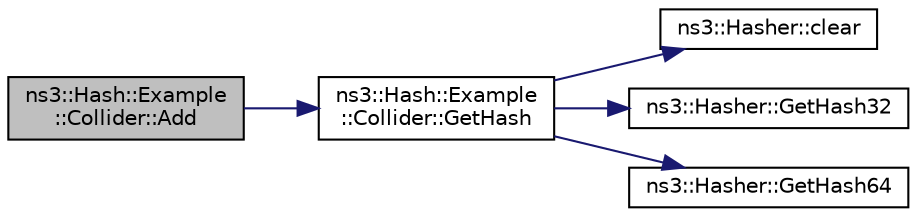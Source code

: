 digraph "ns3::Hash::Example::Collider::Add"
{
 // LATEX_PDF_SIZE
  edge [fontname="Helvetica",fontsize="10",labelfontname="Helvetica",labelfontsize="10"];
  node [fontname="Helvetica",fontsize="10",shape=record];
  rankdir="LR";
  Node1 [label="ns3::Hash::Example\l::Collider::Add",height=0.2,width=0.4,color="black", fillcolor="grey75", style="filled", fontcolor="black",tooltip="Add a string to the Collider."];
  Node1 -> Node2 [color="midnightblue",fontsize="10",style="solid",fontname="Helvetica"];
  Node2 [label="ns3::Hash::Example\l::Collider::GetHash",height=0.2,width=0.4,color="black", fillcolor="white", style="filled",URL="$classns3_1_1_hash_1_1_example_1_1_collider.html#a785988b20d366aee65f5f5b35ce5624a",tooltip="Get the appropriate hash value."];
  Node2 -> Node3 [color="midnightblue",fontsize="10",style="solid",fontname="Helvetica"];
  Node3 [label="ns3::Hasher::clear",height=0.2,width=0.4,color="black", fillcolor="white", style="filled",URL="$classns3_1_1_hasher.html#a629108aa89019d84af8b2d85c7185f54",tooltip="Restore initial state."];
  Node2 -> Node4 [color="midnightblue",fontsize="10",style="solid",fontname="Helvetica"];
  Node4 [label="ns3::Hasher::GetHash32",height=0.2,width=0.4,color="black", fillcolor="white", style="filled",URL="$classns3_1_1_hasher.html#a3d194d6c66ea950b9a89d3465f913012",tooltip="Compute 32-bit hash of a byte buffer."];
  Node2 -> Node5 [color="midnightblue",fontsize="10",style="solid",fontname="Helvetica"];
  Node5 [label="ns3::Hasher::GetHash64",height=0.2,width=0.4,color="black", fillcolor="white", style="filled",URL="$classns3_1_1_hasher.html#a45f2b962235b67a23f34bce8d4752327",tooltip="Compute 64-bit hash of a byte buffer."];
}
